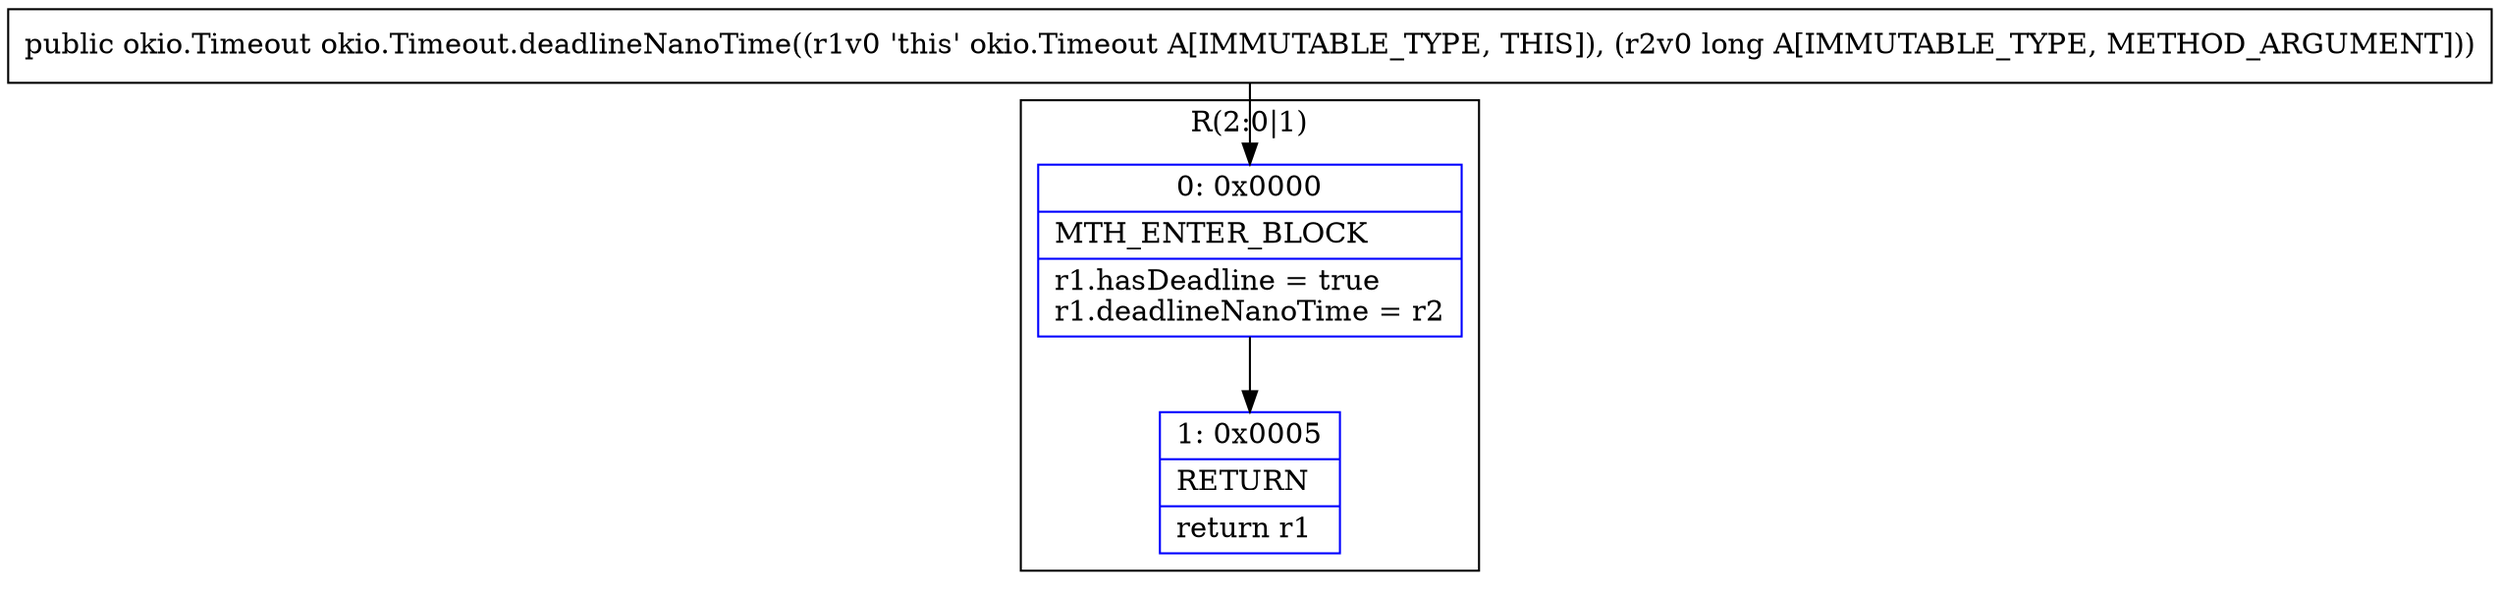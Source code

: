 digraph "CFG forokio.Timeout.deadlineNanoTime(J)Lokio\/Timeout;" {
subgraph cluster_Region_233076586 {
label = "R(2:0|1)";
node [shape=record,color=blue];
Node_0 [shape=record,label="{0\:\ 0x0000|MTH_ENTER_BLOCK\l|r1.hasDeadline = true\lr1.deadlineNanoTime = r2\l}"];
Node_1 [shape=record,label="{1\:\ 0x0005|RETURN\l|return r1\l}"];
}
MethodNode[shape=record,label="{public okio.Timeout okio.Timeout.deadlineNanoTime((r1v0 'this' okio.Timeout A[IMMUTABLE_TYPE, THIS]), (r2v0 long A[IMMUTABLE_TYPE, METHOD_ARGUMENT])) }"];
MethodNode -> Node_0;
Node_0 -> Node_1;
}

